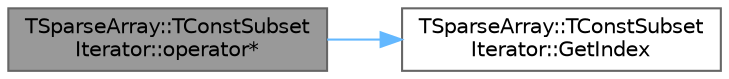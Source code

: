digraph "TSparseArray::TConstSubsetIterator::operator*"
{
 // INTERACTIVE_SVG=YES
 // LATEX_PDF_SIZE
  bgcolor="transparent";
  edge [fontname=Helvetica,fontsize=10,labelfontname=Helvetica,labelfontsize=10];
  node [fontname=Helvetica,fontsize=10,shape=box,height=0.2,width=0.4];
  rankdir="LR";
  Node1 [id="Node000001",label="TSparseArray::TConstSubset\lIterator::operator*",height=0.2,width=0.4,color="gray40", fillcolor="grey60", style="filled", fontcolor="black",tooltip=" "];
  Node1 -> Node2 [id="edge1_Node000001_Node000002",color="steelblue1",style="solid",tooltip=" "];
  Node2 [id="Node000002",label="TSparseArray::TConstSubset\lIterator::GetIndex",height=0.2,width=0.4,color="grey40", fillcolor="white", style="filled",URL="$d4/db7/classTSparseArray_1_1TConstSubsetIterator.html#aed7220620e84850c898f04c0b890f6f1",tooltip=" "];
}
